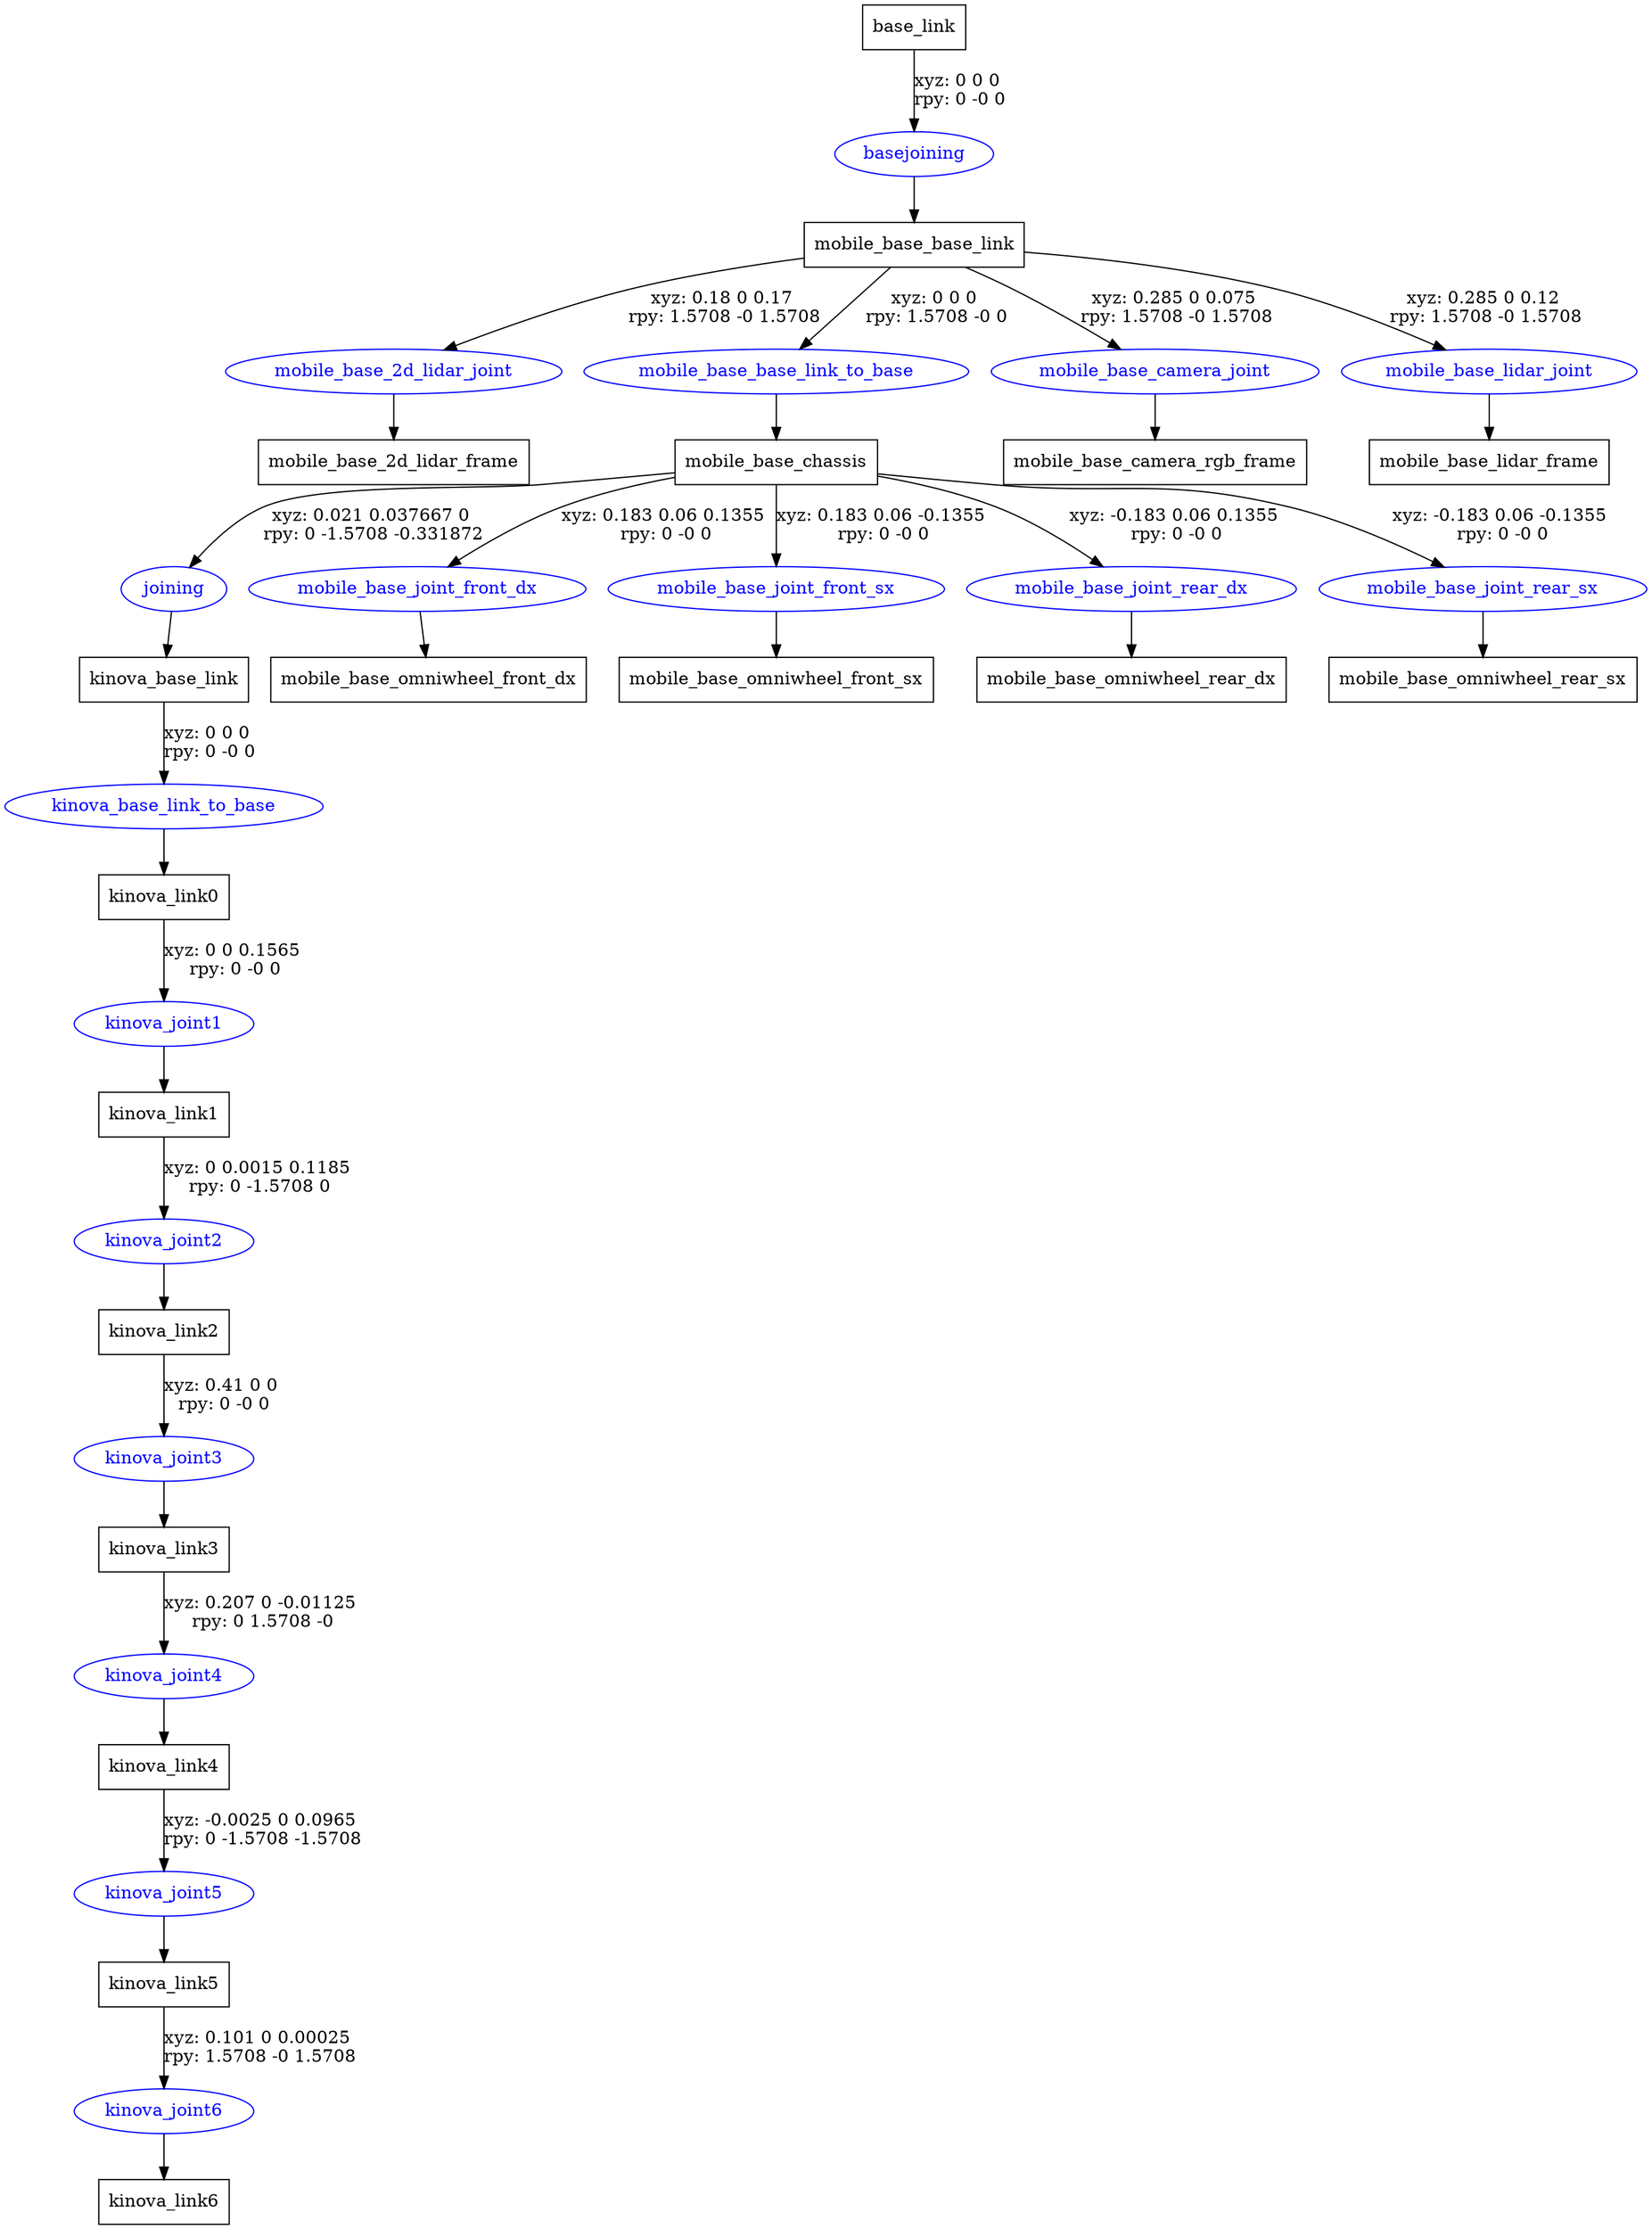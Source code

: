 digraph G {
node [shape=box];
"base_link" [label="base_link"];
"mobile_base_base_link" [label="mobile_base_base_link"];
"mobile_base_2d_lidar_frame" [label="mobile_base_2d_lidar_frame"];
"mobile_base_chassis" [label="mobile_base_chassis"];
"kinova_base_link" [label="kinova_base_link"];
"kinova_link0" [label="kinova_link0"];
"kinova_link1" [label="kinova_link1"];
"kinova_link2" [label="kinova_link2"];
"kinova_link3" [label="kinova_link3"];
"kinova_link4" [label="kinova_link4"];
"kinova_link5" [label="kinova_link5"];
"kinova_link6" [label="kinova_link6"];
"mobile_base_omniwheel_front_dx" [label="mobile_base_omniwheel_front_dx"];
"mobile_base_omniwheel_front_sx" [label="mobile_base_omniwheel_front_sx"];
"mobile_base_omniwheel_rear_dx" [label="mobile_base_omniwheel_rear_dx"];
"mobile_base_omniwheel_rear_sx" [label="mobile_base_omniwheel_rear_sx"];
"mobile_base_camera_rgb_frame" [label="mobile_base_camera_rgb_frame"];
"mobile_base_lidar_frame" [label="mobile_base_lidar_frame"];
node [shape=ellipse, color=blue, fontcolor=blue];
"base_link" -> "basejoining" [label="xyz: 0 0 0 \nrpy: 0 -0 0"]
"basejoining" -> "mobile_base_base_link"
"mobile_base_base_link" -> "mobile_base_2d_lidar_joint" [label="xyz: 0.18 0 0.17 \nrpy: 1.5708 -0 1.5708"]
"mobile_base_2d_lidar_joint" -> "mobile_base_2d_lidar_frame"
"mobile_base_base_link" -> "mobile_base_base_link_to_base" [label="xyz: 0 0 0 \nrpy: 1.5708 -0 0"]
"mobile_base_base_link_to_base" -> "mobile_base_chassis"
"mobile_base_chassis" -> "joining" [label="xyz: 0.021 0.037667 0 \nrpy: 0 -1.5708 -0.331872"]
"joining" -> "kinova_base_link"
"kinova_base_link" -> "kinova_base_link_to_base" [label="xyz: 0 0 0 \nrpy: 0 -0 0"]
"kinova_base_link_to_base" -> "kinova_link0"
"kinova_link0" -> "kinova_joint1" [label="xyz: 0 0 0.1565 \nrpy: 0 -0 0"]
"kinova_joint1" -> "kinova_link1"
"kinova_link1" -> "kinova_joint2" [label="xyz: 0 0.0015 0.1185 \nrpy: 0 -1.5708 0"]
"kinova_joint2" -> "kinova_link2"
"kinova_link2" -> "kinova_joint3" [label="xyz: 0.41 0 0 \nrpy: 0 -0 0"]
"kinova_joint3" -> "kinova_link3"
"kinova_link3" -> "kinova_joint4" [label="xyz: 0.207 0 -0.01125 \nrpy: 0 1.5708 -0"]
"kinova_joint4" -> "kinova_link4"
"kinova_link4" -> "kinova_joint5" [label="xyz: -0.0025 0 0.0965 \nrpy: 0 -1.5708 -1.5708"]
"kinova_joint5" -> "kinova_link5"
"kinova_link5" -> "kinova_joint6" [label="xyz: 0.101 0 0.00025 \nrpy: 1.5708 -0 1.5708"]
"kinova_joint6" -> "kinova_link6"
"mobile_base_chassis" -> "mobile_base_joint_front_dx" [label="xyz: 0.183 0.06 0.1355 \nrpy: 0 -0 0"]
"mobile_base_joint_front_dx" -> "mobile_base_omniwheel_front_dx"
"mobile_base_chassis" -> "mobile_base_joint_front_sx" [label="xyz: 0.183 0.06 -0.1355 \nrpy: 0 -0 0"]
"mobile_base_joint_front_sx" -> "mobile_base_omniwheel_front_sx"
"mobile_base_chassis" -> "mobile_base_joint_rear_dx" [label="xyz: -0.183 0.06 0.1355 \nrpy: 0 -0 0"]
"mobile_base_joint_rear_dx" -> "mobile_base_omniwheel_rear_dx"
"mobile_base_chassis" -> "mobile_base_joint_rear_sx" [label="xyz: -0.183 0.06 -0.1355 \nrpy: 0 -0 0"]
"mobile_base_joint_rear_sx" -> "mobile_base_omniwheel_rear_sx"
"mobile_base_base_link" -> "mobile_base_camera_joint" [label="xyz: 0.285 0 0.075 \nrpy: 1.5708 -0 1.5708"]
"mobile_base_camera_joint" -> "mobile_base_camera_rgb_frame"
"mobile_base_base_link" -> "mobile_base_lidar_joint" [label="xyz: 0.285 0 0.12 \nrpy: 1.5708 -0 1.5708"]
"mobile_base_lidar_joint" -> "mobile_base_lidar_frame"
}
